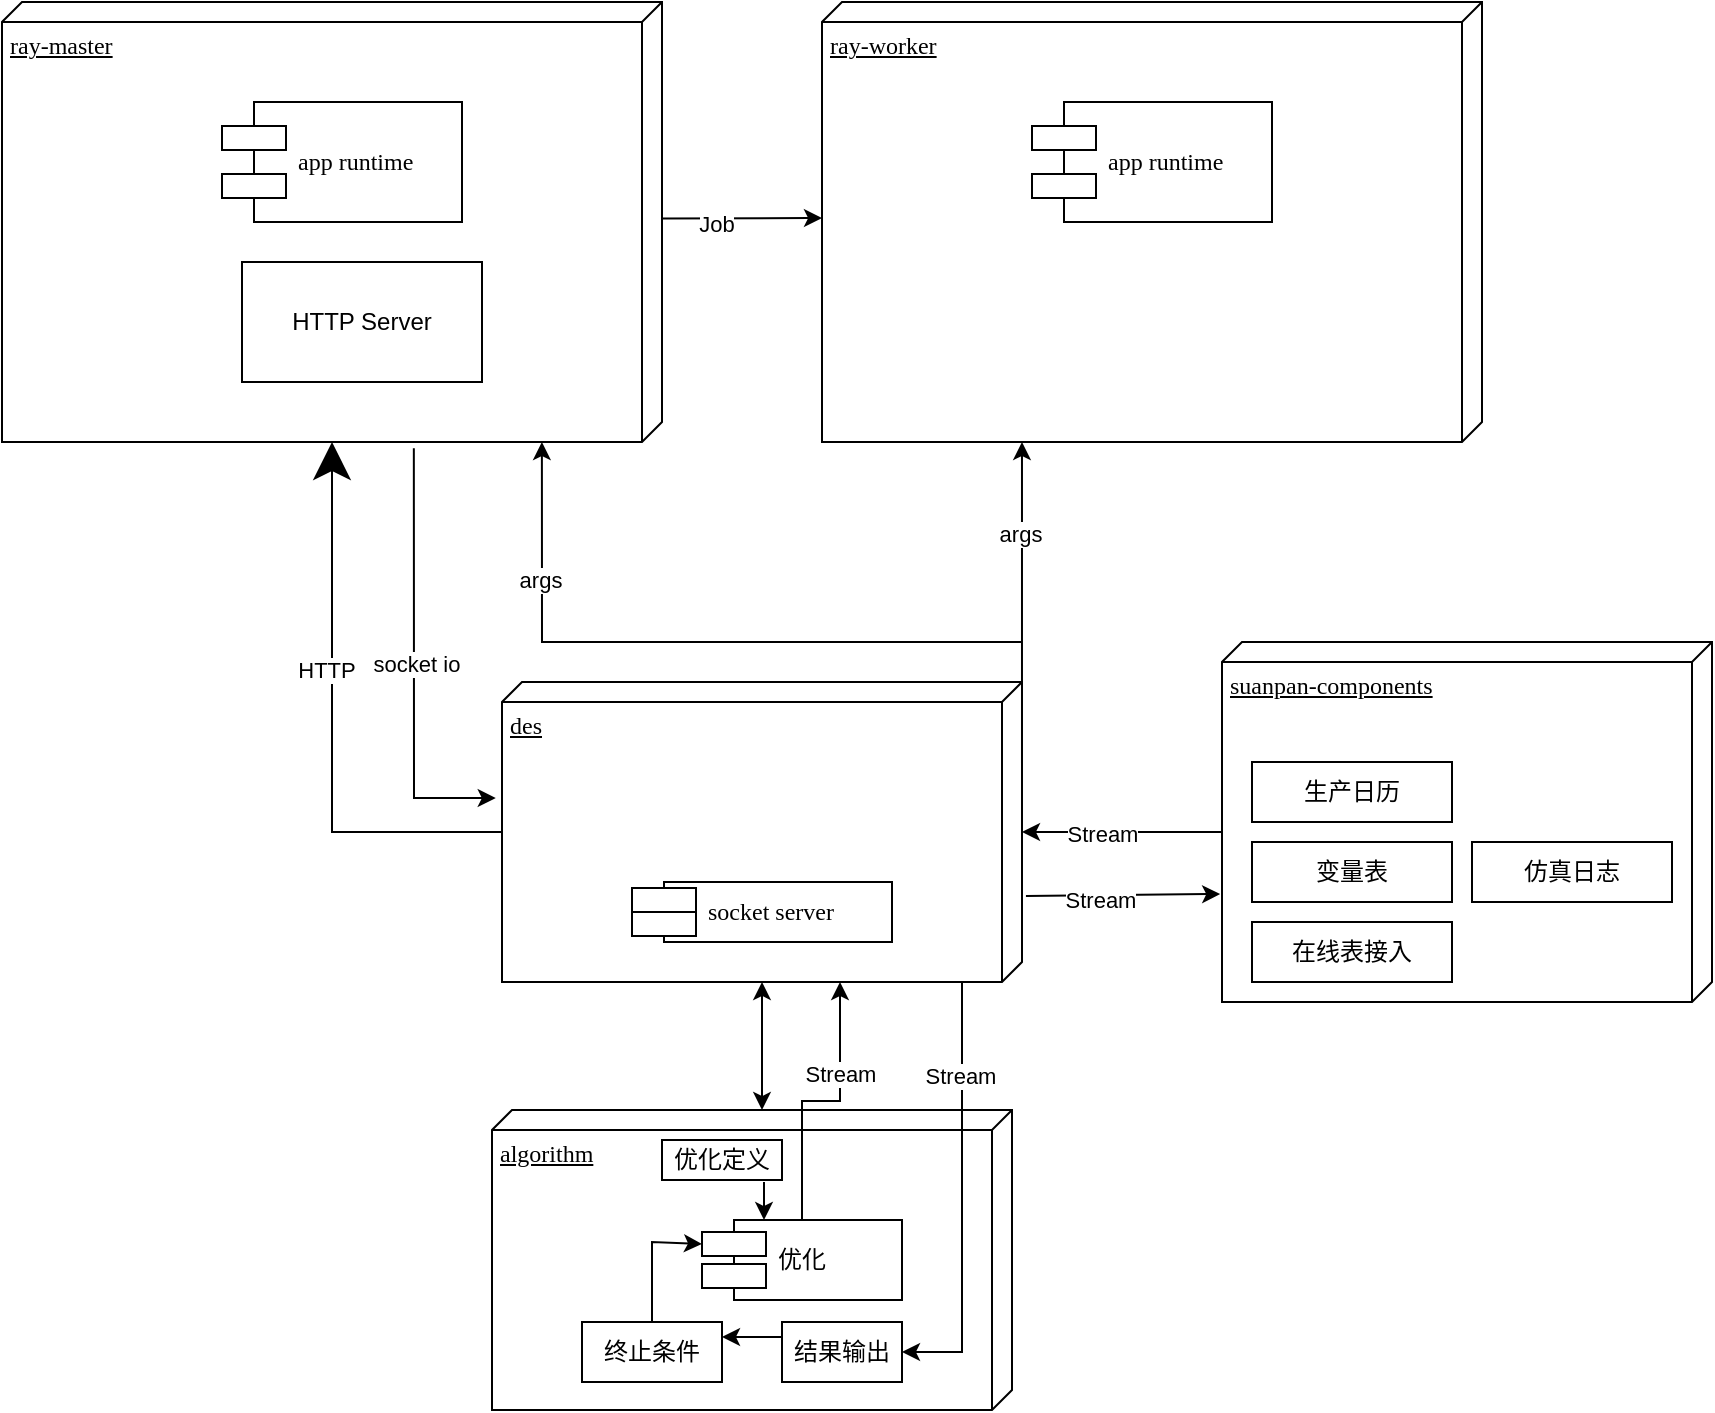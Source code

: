 <mxfile version="17.4.4" type="github">
  <diagram name="Page-1" id="5f0bae14-7c28-e335-631c-24af17079c00">
    <mxGraphModel dx="1422" dy="762" grid="1" gridSize="10" guides="1" tooltips="1" connect="1" arrows="1" fold="1" page="1" pageScale="1" pageWidth="1100" pageHeight="850" background="none" math="0" shadow="0">
      <root>
        <mxCell id="0" />
        <mxCell id="1" parent="0" />
        <mxCell id="rLShtHn3Nf_5X0vQ7vn7-3" style="edgeStyle=orthogonalEdgeStyle;rounded=0;orthogonalLoop=1;jettySize=auto;html=1;exitX=0;exitY=0;exitDx=0;exitDy=125;exitPerimeter=0;startArrow=classic;startFill=1;" parent="1" source="rLShtHn3Nf_5X0vQ7vn7-1" target="39150e848f15840c-3" edge="1">
          <mxGeometry relative="1" as="geometry" />
        </mxCell>
        <mxCell id="39150e848f15840c-1" value="ray-master" style="verticalAlign=top;align=left;spacingTop=8;spacingLeft=2;spacingRight=12;shape=cube;size=10;direction=south;fontStyle=4;html=1;rounded=0;shadow=0;comic=0;labelBackgroundColor=none;strokeWidth=1;fontFamily=Verdana;fontSize=12" parent="1" vertex="1">
          <mxGeometry x="120" y="70" width="330" height="220" as="geometry" />
        </mxCell>
        <mxCell id="39150e848f15840c-2" value="ray-worker" style="verticalAlign=top;align=left;spacingTop=8;spacingLeft=2;spacingRight=12;shape=cube;size=10;direction=south;fontStyle=4;html=1;rounded=0;shadow=0;comic=0;labelBackgroundColor=none;strokeWidth=1;fontFamily=Verdana;fontSize=12" parent="1" vertex="1">
          <mxGeometry x="530" y="70" width="330" height="220" as="geometry" />
        </mxCell>
        <mxCell id="39150e848f15840c-3" value="des" style="verticalAlign=top;align=left;spacingTop=8;spacingLeft=2;spacingRight=12;shape=cube;size=10;direction=south;fontStyle=4;html=1;rounded=0;shadow=0;comic=0;labelBackgroundColor=none;strokeWidth=1;fontFamily=Verdana;fontSize=12" parent="1" vertex="1">
          <mxGeometry x="370" y="410" width="260" height="150" as="geometry" />
        </mxCell>
        <mxCell id="39150e848f15840c-5" value="app runtime" style="shape=component;align=left;spacingLeft=36;rounded=0;shadow=0;comic=0;labelBackgroundColor=none;strokeWidth=1;fontFamily=Verdana;fontSize=12;html=1;" parent="1" vertex="1">
          <mxGeometry x="230" y="120" width="120" height="60" as="geometry" />
        </mxCell>
        <mxCell id="39150e848f15840c-7" value="app runtime" style="shape=component;align=left;spacingLeft=36;rounded=0;shadow=0;comic=0;labelBackgroundColor=none;strokeWidth=1;fontFamily=Verdana;fontSize=12;html=1;" parent="1" vertex="1">
          <mxGeometry x="635" y="120" width="120" height="60" as="geometry" />
        </mxCell>
        <mxCell id="39150e848f15840c-10" value="socket server" style="shape=component;align=left;spacingLeft=36;rounded=0;shadow=0;comic=0;labelBackgroundColor=none;strokeWidth=1;fontFamily=Verdana;fontSize=12;html=1;" parent="1" vertex="1">
          <mxGeometry x="435" y="510" width="130" height="30" as="geometry" />
        </mxCell>
        <mxCell id="39150e848f15840c-18" style="edgeStyle=orthogonalEdgeStyle;rounded=0;html=1;labelBackgroundColor=none;startArrow=none;startFill=0;startSize=8;endArrow=classic;endFill=1;endSize=16;fontFamily=Verdana;fontSize=12;" parent="1" source="39150e848f15840c-3" target="39150e848f15840c-1" edge="1">
          <mxGeometry relative="1" as="geometry">
            <Array as="points">
              <mxPoint x="285" y="485" />
            </Array>
          </mxGeometry>
        </mxCell>
        <mxCell id="rLShtHn3Nf_5X0vQ7vn7-13" value="HTTP" style="edgeLabel;html=1;align=center;verticalAlign=middle;resizable=0;points=[];" parent="39150e848f15840c-18" vertex="1" connectable="0">
          <mxGeometry x="0.186" y="3" relative="1" as="geometry">
            <mxPoint as="offset" />
          </mxGeometry>
        </mxCell>
        <mxCell id="rLShtHn3Nf_5X0vQ7vn7-1" value="algorithm" style="verticalAlign=top;align=left;spacingTop=8;spacingLeft=2;spacingRight=12;shape=cube;size=10;direction=south;fontStyle=4;html=1;rounded=0;shadow=0;comic=0;labelBackgroundColor=none;strokeWidth=1;fontFamily=Verdana;fontSize=12" parent="1" vertex="1">
          <mxGeometry x="365" y="624" width="260" height="150" as="geometry" />
        </mxCell>
        <mxCell id="rLShtHn3Nf_5X0vQ7vn7-2" value="" style="endArrow=classic;html=1;rounded=0;exitX=0.492;exitY=0;exitDx=0;exitDy=0;exitPerimeter=0;entryX=0.491;entryY=1;entryDx=0;entryDy=0;entryPerimeter=0;" parent="1" source="39150e848f15840c-1" target="39150e848f15840c-2" edge="1">
          <mxGeometry width="50" height="50" relative="1" as="geometry">
            <mxPoint x="520" y="420" as="sourcePoint" />
            <mxPoint x="570" y="370" as="targetPoint" />
          </mxGeometry>
        </mxCell>
        <mxCell id="rLShtHn3Nf_5X0vQ7vn7-16" value="Job" style="edgeLabel;html=1;align=center;verticalAlign=middle;resizable=0;points=[];" parent="rLShtHn3Nf_5X0vQ7vn7-2" vertex="1" connectable="0">
          <mxGeometry x="-0.322" y="-3" relative="1" as="geometry">
            <mxPoint as="offset" />
          </mxGeometry>
        </mxCell>
        <mxCell id="rLShtHn3Nf_5X0vQ7vn7-9" style="edgeStyle=orthogonalEdgeStyle;rounded=0;orthogonalLoop=1;jettySize=auto;html=1;exitX=0.5;exitY=0;exitDx=0;exitDy=0;entryX=1;entryY=0.35;entryDx=0;entryDy=0;entryPerimeter=0;startArrow=none;startFill=0;" parent="1" source="rLShtHn3Nf_5X0vQ7vn7-4" target="39150e848f15840c-3" edge="1">
          <mxGeometry relative="1" as="geometry" />
        </mxCell>
        <mxCell id="rLShtHn3Nf_5X0vQ7vn7-28" value="Stream" style="edgeLabel;html=1;align=center;verticalAlign=middle;resizable=0;points=[];" parent="rLShtHn3Nf_5X0vQ7vn7-9" vertex="1" connectable="0">
          <mxGeometry x="0.333" relative="1" as="geometry">
            <mxPoint as="offset" />
          </mxGeometry>
        </mxCell>
        <mxCell id="rLShtHn3Nf_5X0vQ7vn7-4" value="优化" style="shape=component;align=left;spacingLeft=36;rounded=0;shadow=0;comic=0;labelBackgroundColor=none;strokeWidth=1;fontFamily=Verdana;fontSize=12;html=1;" parent="1" vertex="1">
          <mxGeometry x="470" y="679" width="100" height="40" as="geometry" />
        </mxCell>
        <mxCell id="rLShtHn3Nf_5X0vQ7vn7-5" value="终止条件" style="rounded=0;whiteSpace=wrap;html=1;" parent="1" vertex="1">
          <mxGeometry x="410" y="730" width="70" height="30" as="geometry" />
        </mxCell>
        <mxCell id="rLShtHn3Nf_5X0vQ7vn7-6" value="优化定义" style="rounded=0;whiteSpace=wrap;html=1;" parent="1" vertex="1">
          <mxGeometry x="450" y="639" width="60" height="20" as="geometry" />
        </mxCell>
        <mxCell id="rLShtHn3Nf_5X0vQ7vn7-7" value="结果输出" style="rounded=0;whiteSpace=wrap;html=1;" parent="1" vertex="1">
          <mxGeometry x="510" y="730" width="60" height="30" as="geometry" />
        </mxCell>
        <mxCell id="rLShtHn3Nf_5X0vQ7vn7-8" value="" style="endArrow=classic;html=1;rounded=0;entryX=0.25;entryY=0;entryDx=0;entryDy=0;" parent="1" edge="1">
          <mxGeometry width="50" height="50" relative="1" as="geometry">
            <mxPoint x="501" y="660" as="sourcePoint" />
            <mxPoint x="501" y="679" as="targetPoint" />
          </mxGeometry>
        </mxCell>
        <mxCell id="rLShtHn3Nf_5X0vQ7vn7-10" value="" style="endArrow=classic;html=1;rounded=0;exitX=0.5;exitY=0;exitDx=0;exitDy=0;entryX=0;entryY=0.3;entryDx=0;entryDy=0;" parent="1" source="rLShtHn3Nf_5X0vQ7vn7-5" target="rLShtHn3Nf_5X0vQ7vn7-4" edge="1">
          <mxGeometry width="50" height="50" relative="1" as="geometry">
            <mxPoint x="780" y="674" as="sourcePoint" />
            <mxPoint x="830" y="624" as="targetPoint" />
            <Array as="points">
              <mxPoint x="445" y="710" />
              <mxPoint x="445" y="690" />
            </Array>
          </mxGeometry>
        </mxCell>
        <mxCell id="rLShtHn3Nf_5X0vQ7vn7-11" value="" style="endArrow=classic;html=1;rounded=0;entryX=1;entryY=0.5;entryDx=0;entryDy=0;" parent="1" target="rLShtHn3Nf_5X0vQ7vn7-7" edge="1">
          <mxGeometry width="50" height="50" relative="1" as="geometry">
            <mxPoint x="600" y="560" as="sourcePoint" />
            <mxPoint x="570" y="370" as="targetPoint" />
            <Array as="points">
              <mxPoint x="600" y="560" />
              <mxPoint x="600" y="745" />
            </Array>
          </mxGeometry>
        </mxCell>
        <mxCell id="rLShtHn3Nf_5X0vQ7vn7-29" value="Stream" style="edgeLabel;html=1;align=center;verticalAlign=middle;resizable=0;points=[];" parent="rLShtHn3Nf_5X0vQ7vn7-11" vertex="1" connectable="0">
          <mxGeometry x="-0.563" y="-1" relative="1" as="geometry">
            <mxPoint as="offset" />
          </mxGeometry>
        </mxCell>
        <mxCell id="rLShtHn3Nf_5X0vQ7vn7-12" value="" style="endArrow=classic;html=1;rounded=0;entryX=1;entryY=0.25;entryDx=0;entryDy=0;exitX=0;exitY=0.25;exitDx=0;exitDy=0;" parent="1" source="rLShtHn3Nf_5X0vQ7vn7-7" target="rLShtHn3Nf_5X0vQ7vn7-5" edge="1">
          <mxGeometry width="50" height="50" relative="1" as="geometry">
            <mxPoint x="520" y="420" as="sourcePoint" />
            <mxPoint x="570" y="370" as="targetPoint" />
          </mxGeometry>
        </mxCell>
        <mxCell id="rLShtHn3Nf_5X0vQ7vn7-14" value="" style="endArrow=classic;html=1;rounded=0;exitX=1.014;exitY=0.376;exitDx=0;exitDy=0;exitPerimeter=0;entryX=0.387;entryY=1.012;entryDx=0;entryDy=0;entryPerimeter=0;" parent="1" source="39150e848f15840c-1" target="39150e848f15840c-3" edge="1">
          <mxGeometry width="50" height="50" relative="1" as="geometry">
            <mxPoint x="520" y="420" as="sourcePoint" />
            <mxPoint x="570" y="370" as="targetPoint" />
            <Array as="points">
              <mxPoint x="326" y="468" />
            </Array>
          </mxGeometry>
        </mxCell>
        <mxCell id="rLShtHn3Nf_5X0vQ7vn7-15" value="socket io" style="edgeLabel;html=1;align=center;verticalAlign=middle;resizable=0;points=[];" parent="rLShtHn3Nf_5X0vQ7vn7-14" vertex="1" connectable="0">
          <mxGeometry x="0.0" y="1" relative="1" as="geometry">
            <mxPoint as="offset" />
          </mxGeometry>
        </mxCell>
        <mxCell id="rLShtHn3Nf_5X0vQ7vn7-17" value="HTTP Server" style="rounded=0;whiteSpace=wrap;html=1;" parent="1" vertex="1">
          <mxGeometry x="240" y="200" width="120" height="60" as="geometry" />
        </mxCell>
        <mxCell id="rLShtHn3Nf_5X0vQ7vn7-24" style="edgeStyle=orthogonalEdgeStyle;rounded=0;orthogonalLoop=1;jettySize=auto;html=1;exitX=0;exitY=0;exitDx=95;exitDy=245;exitPerimeter=0;startArrow=none;startFill=0;endArrow=classic;endFill=1;" parent="1" source="rLShtHn3Nf_5X0vQ7vn7-18" target="39150e848f15840c-3" edge="1">
          <mxGeometry relative="1" as="geometry" />
        </mxCell>
        <mxCell id="rLShtHn3Nf_5X0vQ7vn7-27" value="Stream" style="edgeLabel;html=1;align=center;verticalAlign=middle;resizable=0;points=[];" parent="rLShtHn3Nf_5X0vQ7vn7-24" vertex="1" connectable="0">
          <mxGeometry x="0.2" y="1" relative="1" as="geometry">
            <mxPoint as="offset" />
          </mxGeometry>
        </mxCell>
        <mxCell id="rLShtHn3Nf_5X0vQ7vn7-18" value="suanpan-components" style="verticalAlign=top;align=left;spacingTop=8;spacingLeft=2;spacingRight=12;shape=cube;size=10;direction=south;fontStyle=4;html=1;rounded=0;shadow=0;comic=0;labelBackgroundColor=none;strokeWidth=1;fontFamily=Verdana;fontSize=12" parent="1" vertex="1">
          <mxGeometry x="730" y="390" width="245" height="180" as="geometry" />
        </mxCell>
        <mxCell id="rLShtHn3Nf_5X0vQ7vn7-19" value="生产日历" style="rounded=0;whiteSpace=wrap;html=1;" parent="1" vertex="1">
          <mxGeometry x="745" y="450" width="100" height="30" as="geometry" />
        </mxCell>
        <mxCell id="rLShtHn3Nf_5X0vQ7vn7-20" value="变量表" style="rounded=0;whiteSpace=wrap;html=1;" parent="1" vertex="1">
          <mxGeometry x="745" y="490" width="100" height="30" as="geometry" />
        </mxCell>
        <mxCell id="rLShtHn3Nf_5X0vQ7vn7-21" value="在线表接入" style="rounded=0;whiteSpace=wrap;html=1;" parent="1" vertex="1">
          <mxGeometry x="745" y="530" width="100" height="30" as="geometry" />
        </mxCell>
        <mxCell id="rLShtHn3Nf_5X0vQ7vn7-22" value="仿真日志" style="rounded=0;whiteSpace=wrap;html=1;" parent="1" vertex="1">
          <mxGeometry x="855" y="490" width="100" height="30" as="geometry" />
        </mxCell>
        <mxCell id="rLShtHn3Nf_5X0vQ7vn7-25" value="" style="endArrow=classic;html=1;rounded=0;exitX=0.713;exitY=0.004;exitDx=0;exitDy=0;exitPerimeter=0;entryX=0.7;entryY=1.016;entryDx=0;entryDy=0;entryPerimeter=0;" parent="1" edge="1">
          <mxGeometry width="50" height="50" relative="1" as="geometry">
            <mxPoint x="631.96" y="516.95" as="sourcePoint" />
            <mxPoint x="729.08" y="516" as="targetPoint" />
            <Array as="points" />
          </mxGeometry>
        </mxCell>
        <mxCell id="rLShtHn3Nf_5X0vQ7vn7-26" value="Stream" style="edgeLabel;html=1;align=center;verticalAlign=middle;resizable=0;points=[];" parent="rLShtHn3Nf_5X0vQ7vn7-25" vertex="1" connectable="0">
          <mxGeometry x="-0.238" y="-2" relative="1" as="geometry">
            <mxPoint as="offset" />
          </mxGeometry>
        </mxCell>
        <mxCell id="XWeTAicZ6QoprfBG6hCj-1" value="" style="endArrow=classic;html=1;rounded=0;exitX=0.553;exitY=0;exitDx=0;exitDy=0;exitPerimeter=0;entryX=1;entryY=0.697;entryDx=0;entryDy=0;entryPerimeter=0;" edge="1" parent="1" source="39150e848f15840c-3" target="39150e848f15840c-2">
          <mxGeometry width="50" height="50" relative="1" as="geometry">
            <mxPoint x="520" y="420" as="sourcePoint" />
            <mxPoint x="570" y="370" as="targetPoint" />
          </mxGeometry>
        </mxCell>
        <mxCell id="XWeTAicZ6QoprfBG6hCj-3" value="args" style="edgeLabel;html=1;align=center;verticalAlign=middle;resizable=0;points=[];" vertex="1" connectable="0" parent="XWeTAicZ6QoprfBG6hCj-1">
          <mxGeometry x="0.547" y="1" relative="1" as="geometry">
            <mxPoint as="offset" />
          </mxGeometry>
        </mxCell>
        <mxCell id="XWeTAicZ6QoprfBG6hCj-2" value="" style="endArrow=classic;html=1;rounded=0;entryX=1;entryY=0.182;entryDx=0;entryDy=0;entryPerimeter=0;" edge="1" parent="1" target="39150e848f15840c-1">
          <mxGeometry width="50" height="50" relative="1" as="geometry">
            <mxPoint x="630" y="390" as="sourcePoint" />
            <mxPoint x="570" y="370" as="targetPoint" />
            <Array as="points">
              <mxPoint x="390" y="390" />
            </Array>
          </mxGeometry>
        </mxCell>
        <mxCell id="XWeTAicZ6QoprfBG6hCj-4" value="args" style="edgeLabel;html=1;align=center;verticalAlign=middle;resizable=0;points=[];" vertex="1" connectable="0" parent="XWeTAicZ6QoprfBG6hCj-2">
          <mxGeometry x="0.594" y="1" relative="1" as="geometry">
            <mxPoint as="offset" />
          </mxGeometry>
        </mxCell>
      </root>
    </mxGraphModel>
  </diagram>
</mxfile>
